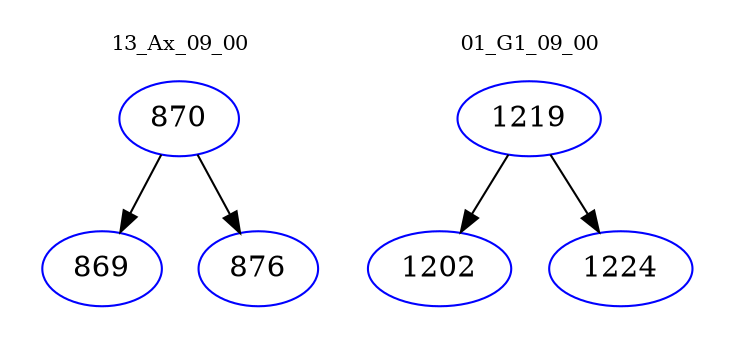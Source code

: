 digraph{
subgraph cluster_0 {
color = white
label = "13_Ax_09_00";
fontsize=10;
T0_870 [label="870", color="blue"]
T0_870 -> T0_869 [color="black"]
T0_869 [label="869", color="blue"]
T0_870 -> T0_876 [color="black"]
T0_876 [label="876", color="blue"]
}
subgraph cluster_1 {
color = white
label = "01_G1_09_00";
fontsize=10;
T1_1219 [label="1219", color="blue"]
T1_1219 -> T1_1202 [color="black"]
T1_1202 [label="1202", color="blue"]
T1_1219 -> T1_1224 [color="black"]
T1_1224 [label="1224", color="blue"]
}
}
